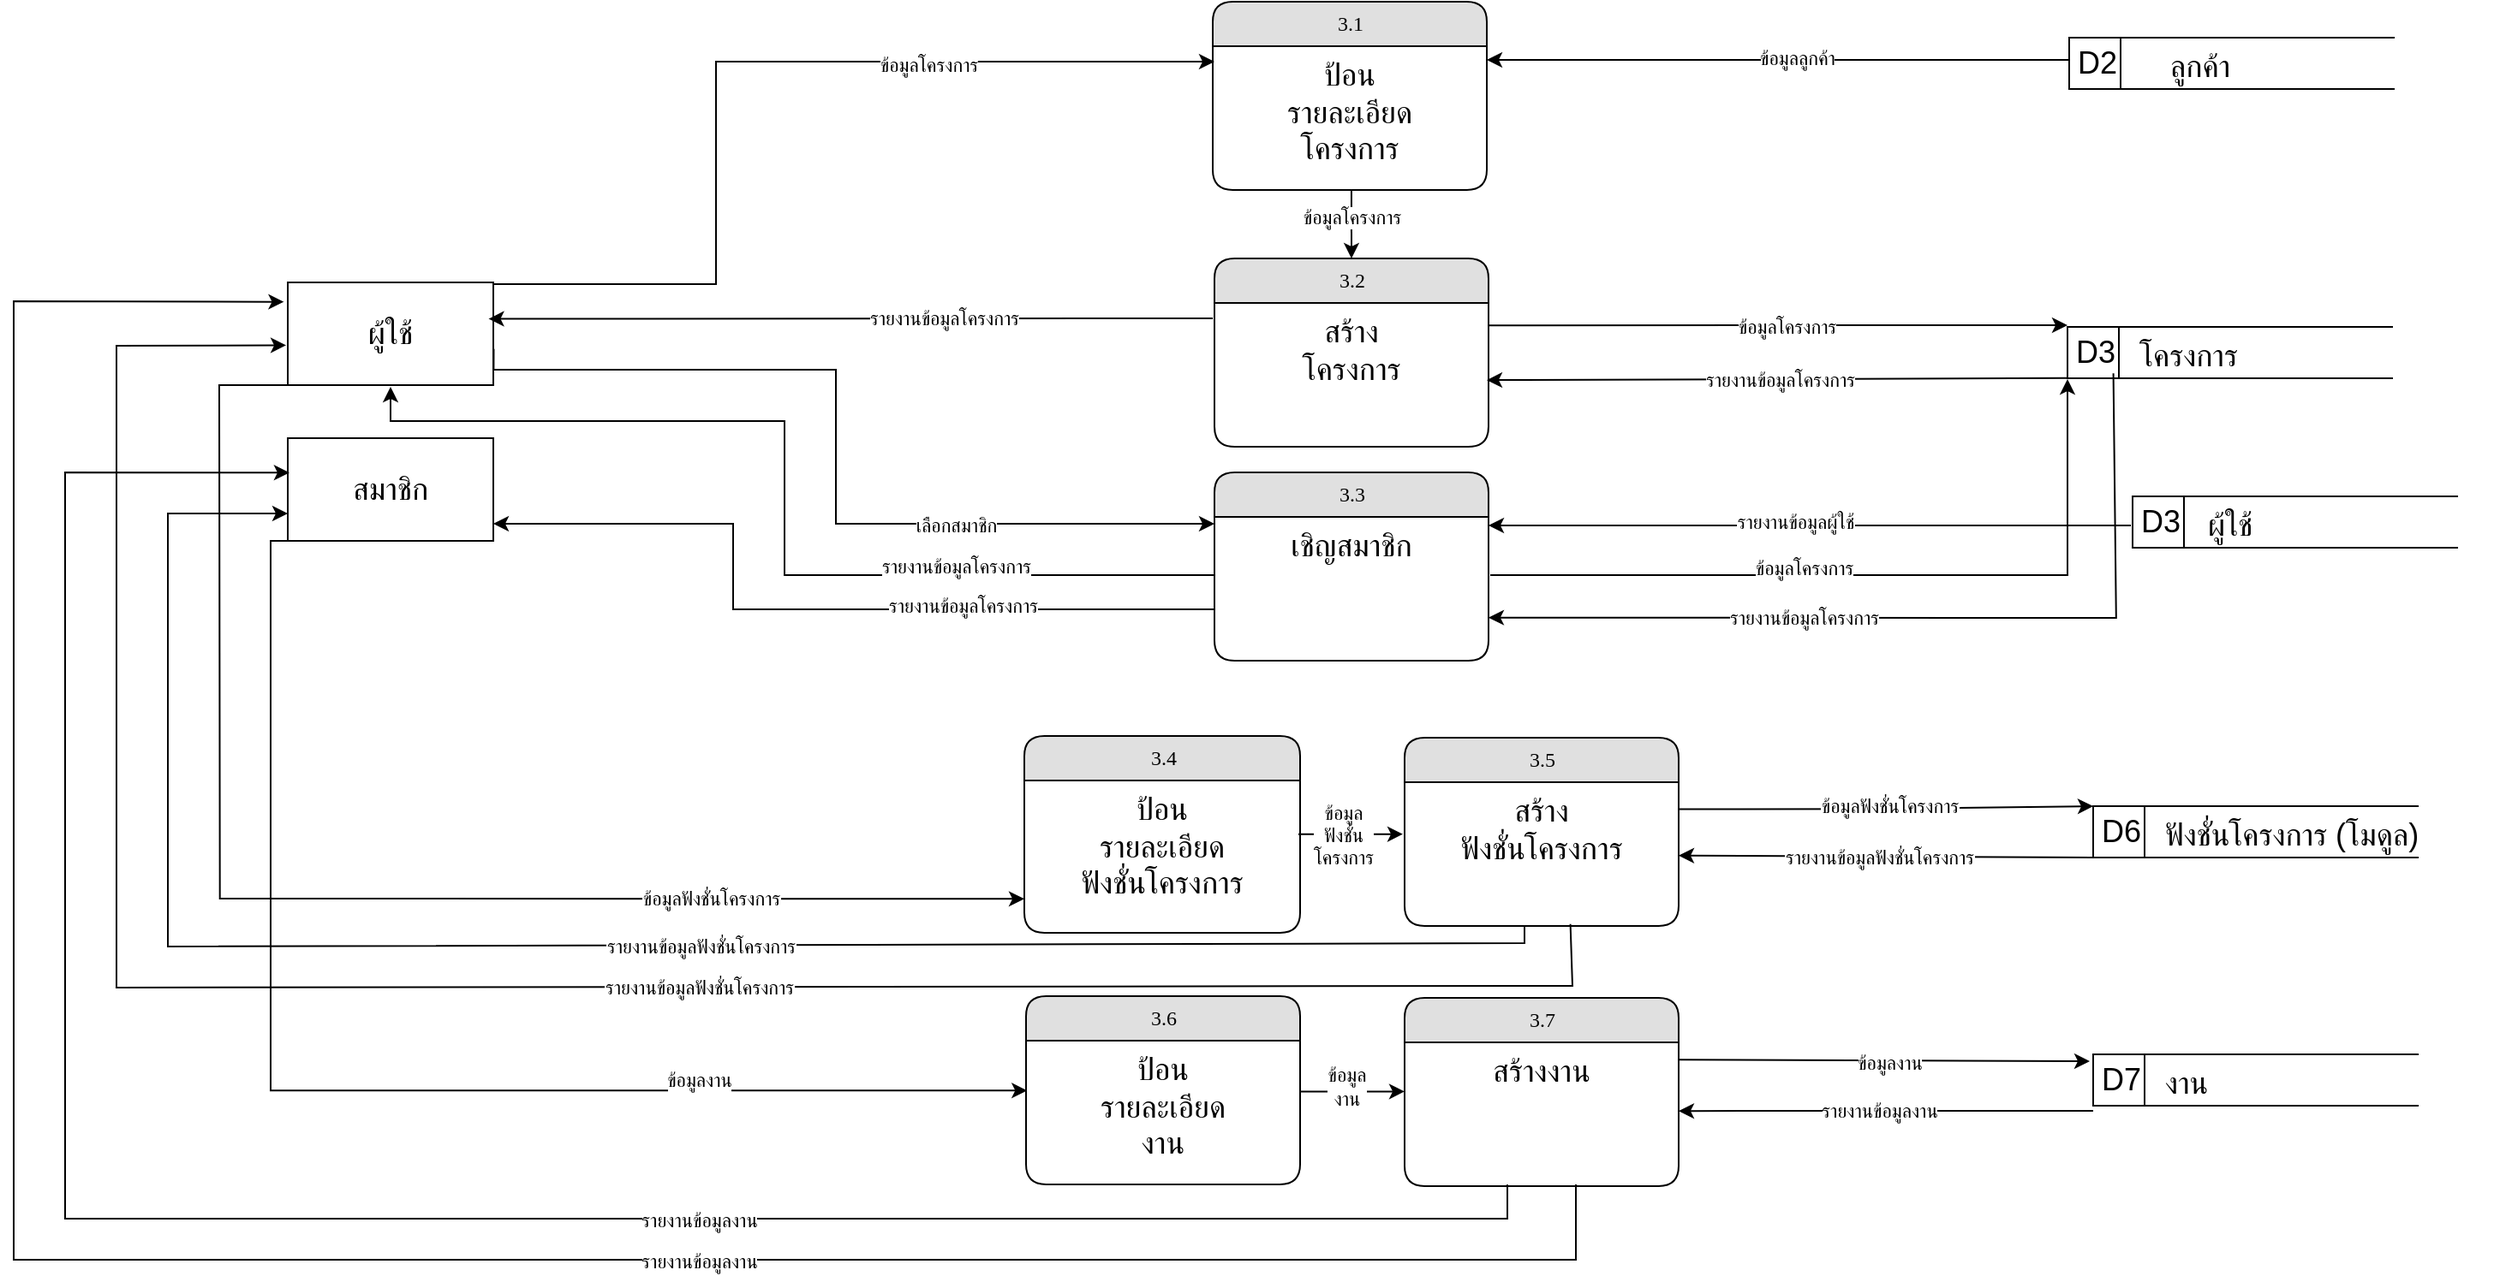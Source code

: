 <mxfile version="25.0.3">
  <diagram name="Page-1" id="MgOYGvDezOGUtoUfKUWz">
    <mxGraphModel dx="3085" dy="1653" grid="1" gridSize="10" guides="1" tooltips="1" connect="1" arrows="1" fold="1" page="1" pageScale="1" pageWidth="1100" pageHeight="850" math="0" shadow="0">
      <root>
        <mxCell id="0" />
        <mxCell id="1" parent="0" />
        <mxCell id="_zZepMUgZ8aixAaHGMFi-1" value="3.1" style="swimlane;html=1;fontStyle=0;childLayout=stackLayout;horizontal=1;startSize=26;fillColor=#e0e0e0;horizontalStack=0;resizeParent=1;resizeLast=0;collapsible=1;marginBottom=0;swimlaneFillColor=#ffffff;align=center;rounded=1;shadow=0;comic=0;labelBackgroundColor=none;strokeWidth=1;fontFamily=Verdana;fontSize=12" parent="1" vertex="1">
          <mxGeometry x="-60" y="-115" width="160" height="110" as="geometry" />
        </mxCell>
        <mxCell id="_zZepMUgZ8aixAaHGMFi-2" value="&lt;div&gt;&lt;span style=&quot;font-size: 18px;&quot;&gt;ป้อน&lt;/span&gt;&lt;/div&gt;&lt;div&gt;&lt;span style=&quot;font-size: 18px;&quot;&gt;รายละเอียด&lt;/span&gt;&lt;/div&gt;&lt;div&gt;&lt;span style=&quot;font-size: 18px; background-color: initial;&quot;&gt;โครงการ&lt;/span&gt;&lt;/div&gt;" style="text;html=1;strokeColor=none;fillColor=none;spacingLeft=4;spacingRight=4;whiteSpace=wrap;overflow=hidden;rotatable=0;points=[[0,0.5],[1,0.5]];portConstraint=eastwest;align=center;" parent="_zZepMUgZ8aixAaHGMFi-1" vertex="1">
          <mxGeometry y="26" width="160" height="74" as="geometry" />
        </mxCell>
        <mxCell id="_zZepMUgZ8aixAaHGMFi-3" value="&lt;span style=&quot;font-size: 18px; text-wrap-mode: nowrap;&quot;&gt;ผู้ใช้&lt;/span&gt;" style="rounded=0;whiteSpace=wrap;html=1;" parent="1" vertex="1">
          <mxGeometry x="-600" y="49" width="120" height="60" as="geometry" />
        </mxCell>
        <mxCell id="_zZepMUgZ8aixAaHGMFi-6" value="" style="group" parent="1" vertex="1" connectable="0">
          <mxGeometry x="440" y="-94" width="190" height="30" as="geometry" />
        </mxCell>
        <mxCell id="_zZepMUgZ8aixAaHGMFi-7" value="&lt;font style=&quot;font-size: 18px;&quot;&gt;D2&lt;/font&gt;" style="html=1;dashed=0;whiteSpace=wrap;shape=mxgraph.dfd.dataStoreID;align=left;spacingLeft=3;points=[[0,0],[0.5,0],[1,0],[0,0.5],[1,0.5],[0,1],[0.5,1],[1,1]];container=0;" parent="_zZepMUgZ8aixAaHGMFi-6" vertex="1">
          <mxGeometry width="190" height="30" as="geometry" />
        </mxCell>
        <mxCell id="_zZepMUgZ8aixAaHGMFi-8" value="&lt;span style=&quot;font-size: 18px; font-weight: 400;&quot;&gt;ลูกค้า&lt;/span&gt;" style="text;strokeColor=none;fillColor=none;html=1;fontSize=24;fontStyle=1;verticalAlign=middle;align=center;container=0;" parent="_zZepMUgZ8aixAaHGMFi-6" vertex="1">
          <mxGeometry x="28.5" width="95" height="30" as="geometry" />
        </mxCell>
        <mxCell id="_zZepMUgZ8aixAaHGMFi-47" value="3.4" style="swimlane;html=1;fontStyle=0;childLayout=stackLayout;horizontal=1;startSize=26;fillColor=#e0e0e0;horizontalStack=0;resizeParent=1;resizeLast=0;collapsible=1;marginBottom=0;swimlaneFillColor=#ffffff;align=center;rounded=1;shadow=0;comic=0;labelBackgroundColor=none;strokeWidth=1;fontFamily=Verdana;fontSize=12" parent="1" vertex="1">
          <mxGeometry x="-170" y="314" width="161" height="115" as="geometry" />
        </mxCell>
        <mxCell id="_zZepMUgZ8aixAaHGMFi-48" value="&lt;div&gt;&lt;span style=&quot;font-size: 18px;&quot;&gt;ป้อน&lt;/span&gt;&lt;/div&gt;&lt;div&gt;&lt;span style=&quot;font-size: 18px;&quot;&gt;รายละเอียด&lt;/span&gt;&lt;/div&gt;&lt;div&gt;&lt;span style=&quot;font-size: 18px; background-color: initial;&quot;&gt;ฟังชั่น&lt;/span&gt;&lt;span style=&quot;background-color: initial; font-size: 18px;&quot;&gt;โครงการ&lt;/span&gt;&lt;/div&gt;" style="text;html=1;strokeColor=none;fillColor=none;spacingLeft=4;spacingRight=4;whiteSpace=wrap;overflow=hidden;rotatable=0;points=[[0,0.5],[1,0.5]];portConstraint=eastwest;align=center;" parent="_zZepMUgZ8aixAaHGMFi-47" vertex="1">
          <mxGeometry y="26" width="161" height="84" as="geometry" />
        </mxCell>
        <mxCell id="_zZepMUgZ8aixAaHGMFi-71" value="" style="endArrow=classic;html=1;rounded=0;edgeStyle=orthogonalEdgeStyle;entryX=0.004;entryY=0.663;entryDx=0;entryDy=0;entryPerimeter=0;" parent="1" edge="1">
          <mxGeometry width="50" height="50" relative="1" as="geometry">
            <mxPoint x="-480" y="50" as="sourcePoint" />
            <mxPoint x="-59" y="-80" as="targetPoint" />
            <Array as="points">
              <mxPoint x="-470" y="50" />
              <mxPoint x="-350" y="50" />
              <mxPoint x="-350" y="-80" />
            </Array>
          </mxGeometry>
        </mxCell>
        <mxCell id="_zZepMUgZ8aixAaHGMFi-72" value="ข้อมูลโครงการ" style="edgeLabel;html=1;align=center;verticalAlign=middle;resizable=0;points=[];rotation=0;" parent="_zZepMUgZ8aixAaHGMFi-71" vertex="1" connectable="0">
          <mxGeometry x="-0.064" y="2" relative="1" as="geometry">
            <mxPoint x="126" as="offset" />
          </mxGeometry>
        </mxCell>
        <mxCell id="_zZepMUgZ8aixAaHGMFi-74" style="edgeStyle=orthogonalEdgeStyle;rounded=0;orthogonalLoop=1;jettySize=auto;html=1;entryX=1;entryY=0.5;entryDx=0;entryDy=0;" parent="1" edge="1">
          <mxGeometry relative="1" as="geometry">
            <mxPoint x="100" y="-81" as="targetPoint" />
            <mxPoint x="440" y="-81" as="sourcePoint" />
          </mxGeometry>
        </mxCell>
        <mxCell id="_zZepMUgZ8aixAaHGMFi-75" value="ข้อมูลลูกค้า" style="edgeLabel;html=1;align=center;verticalAlign=middle;resizable=0;points=[];" parent="_zZepMUgZ8aixAaHGMFi-74" vertex="1" connectable="0">
          <mxGeometry x="0.236" y="2" relative="1" as="geometry">
            <mxPoint x="51" y="-3" as="offset" />
          </mxGeometry>
        </mxCell>
        <mxCell id="_zZepMUgZ8aixAaHGMFi-188" value="&lt;font style=&quot;font-size: 18px;&quot;&gt;D6&lt;/font&gt;" style="html=1;dashed=0;whiteSpace=wrap;shape=mxgraph.dfd.dataStoreID;align=left;spacingLeft=3;points=[[0,0],[0.5,0],[1,0],[0,0.5],[1,0.5],[0,1],[0.5,1],[1,1]];container=0;" parent="1" vertex="1">
          <mxGeometry x="454" y="355" width="190" height="30" as="geometry" />
        </mxCell>
        <mxCell id="_zZepMUgZ8aixAaHGMFi-189" value="&lt;span style=&quot;font-size: 18px; font-weight: 400;&quot;&gt;ฟังชั่นโครงการ (โมดูล)&lt;/span&gt;" style="text;strokeColor=none;fillColor=none;html=1;fontSize=24;fontStyle=1;verticalAlign=middle;align=left;container=0;" parent="1" vertex="1">
          <mxGeometry x="494" y="355" width="171.5" height="30" as="geometry" />
        </mxCell>
        <mxCell id="_zZepMUgZ8aixAaHGMFi-190" value="3.6" style="swimlane;html=1;fontStyle=0;childLayout=stackLayout;horizontal=1;startSize=26;fillColor=#e0e0e0;horizontalStack=0;resizeParent=1;resizeLast=0;collapsible=1;marginBottom=0;swimlaneFillColor=#ffffff;align=center;rounded=1;shadow=0;comic=0;labelBackgroundColor=none;strokeWidth=1;fontFamily=Verdana;fontSize=12" parent="1" vertex="1">
          <mxGeometry x="-169" y="466" width="160" height="110" as="geometry" />
        </mxCell>
        <mxCell id="_zZepMUgZ8aixAaHGMFi-191" value="&lt;div&gt;&lt;span style=&quot;font-size: 18px;&quot;&gt;ป้อน&lt;/span&gt;&lt;/div&gt;&lt;div&gt;&lt;span style=&quot;font-size: 18px;&quot;&gt;รายละเอียด&lt;/span&gt;&lt;/div&gt;&lt;div&gt;&lt;span style=&quot;font-size: 18px;&quot;&gt;งาน&lt;/span&gt;&lt;/div&gt;" style="text;html=1;strokeColor=none;fillColor=none;spacingLeft=4;spacingRight=4;whiteSpace=wrap;overflow=hidden;rotatable=0;points=[[0,0.5],[1,0.5]];portConstraint=eastwest;align=center;" parent="_zZepMUgZ8aixAaHGMFi-190" vertex="1">
          <mxGeometry y="26" width="160" height="74" as="geometry" />
        </mxCell>
        <mxCell id="_zZepMUgZ8aixAaHGMFi-196" value="3.7" style="swimlane;html=1;fontStyle=0;childLayout=stackLayout;horizontal=1;startSize=26;fillColor=#e0e0e0;horizontalStack=0;resizeParent=1;resizeLast=0;collapsible=1;marginBottom=0;swimlaneFillColor=#ffffff;align=center;rounded=1;shadow=0;comic=0;labelBackgroundColor=none;strokeWidth=1;fontFamily=Verdana;fontSize=12" parent="1" vertex="1">
          <mxGeometry x="52" y="467" width="160" height="110" as="geometry" />
        </mxCell>
        <mxCell id="_zZepMUgZ8aixAaHGMFi-197" value="&lt;span style=&quot;font-size: 18px;&quot;&gt;สร้างงาน&lt;/span&gt;" style="text;html=1;strokeColor=none;fillColor=none;spacingLeft=4;spacingRight=4;whiteSpace=wrap;overflow=hidden;rotatable=0;points=[[0,0.5],[1,0.5]];portConstraint=eastwest;align=center;" parent="_zZepMUgZ8aixAaHGMFi-196" vertex="1">
          <mxGeometry y="26" width="160" height="74" as="geometry" />
        </mxCell>
        <mxCell id="_zZepMUgZ8aixAaHGMFi-207" value="3.2" style="swimlane;html=1;fontStyle=0;childLayout=stackLayout;horizontal=1;startSize=26;fillColor=#e0e0e0;horizontalStack=0;resizeParent=1;resizeLast=0;collapsible=1;marginBottom=0;swimlaneFillColor=#ffffff;align=center;rounded=1;shadow=0;comic=0;labelBackgroundColor=none;strokeWidth=1;fontFamily=Verdana;fontSize=12" parent="1" vertex="1">
          <mxGeometry x="-59" y="35" width="160" height="110" as="geometry" />
        </mxCell>
        <mxCell id="_zZepMUgZ8aixAaHGMFi-208" value="&lt;div&gt;&lt;span style=&quot;font-size: 18px;&quot;&gt;สร้าง&lt;/span&gt;&lt;/div&gt;&lt;div&gt;&lt;span style=&quot;font-size: 18px;&quot;&gt;โครงการ&lt;/span&gt;&lt;/div&gt;" style="text;html=1;strokeColor=none;fillColor=none;spacingLeft=4;spacingRight=4;whiteSpace=wrap;overflow=hidden;rotatable=0;points=[[0,0.5],[1,0.5]];portConstraint=eastwest;align=center;" parent="_zZepMUgZ8aixAaHGMFi-207" vertex="1">
          <mxGeometry y="26" width="160" height="84" as="geometry" />
        </mxCell>
        <mxCell id="_zZepMUgZ8aixAaHGMFi-210" value="" style="endArrow=classic;html=1;rounded=0;entryX=0.5;entryY=0;entryDx=0;entryDy=0;" parent="1" target="_zZepMUgZ8aixAaHGMFi-207" edge="1">
          <mxGeometry width="50" height="50" relative="1" as="geometry">
            <mxPoint x="20.96" y="-5" as="sourcePoint" />
            <mxPoint x="20.96" y="30" as="targetPoint" />
          </mxGeometry>
        </mxCell>
        <mxCell id="aK20y8ryzcUxQ-ocUpJG-64" value="ข้อมูลโครงการ" style="edgeLabel;html=1;align=center;verticalAlign=middle;resizable=0;points=[];" parent="_zZepMUgZ8aixAaHGMFi-210" vertex="1" connectable="0">
          <mxGeometry x="-0.212" relative="1" as="geometry">
            <mxPoint as="offset" />
          </mxGeometry>
        </mxCell>
        <mxCell id="TuHfSNKIh0hlEcoiUDWU-4" value="" style="endArrow=classic;html=1;rounded=0;entryX=1;entryY=0.5;entryDx=0;entryDy=0;exitX=0.011;exitY=0.211;exitDx=0;exitDy=0;exitPerimeter=0;" parent="1" edge="1">
          <mxGeometry width="50" height="50" relative="1" as="geometry">
            <mxPoint x="-60.0" y="70.004" as="sourcePoint" />
            <mxPoint x="-482.76" y="70.28" as="targetPoint" />
          </mxGeometry>
        </mxCell>
        <mxCell id="TuHfSNKIh0hlEcoiUDWU-5" value="รายงานข้อมูลโครงการ" style="edgeLabel;html=1;align=center;verticalAlign=middle;resizable=0;points=[];" parent="1" vertex="1" connectable="0">
          <mxGeometry x="-220.001" y="74.001" as="geometry">
            <mxPoint x="3" y="-4" as="offset" />
          </mxGeometry>
        </mxCell>
        <mxCell id="aK20y8ryzcUxQ-ocUpJG-2" value="3.5" style="swimlane;html=1;fontStyle=0;childLayout=stackLayout;horizontal=1;startSize=26;fillColor=#e0e0e0;horizontalStack=0;resizeParent=1;resizeLast=0;collapsible=1;marginBottom=0;swimlaneFillColor=#ffffff;align=center;rounded=1;shadow=0;comic=0;labelBackgroundColor=none;strokeWidth=1;fontFamily=Verdana;fontSize=12" parent="1" vertex="1">
          <mxGeometry x="52" y="315.0" width="160" height="110" as="geometry" />
        </mxCell>
        <mxCell id="aK20y8ryzcUxQ-ocUpJG-3" value="&lt;div&gt;&lt;span style=&quot;font-size: 18px;&quot;&gt;สร้าง&lt;/span&gt;&lt;/div&gt;&lt;div&gt;&lt;span style=&quot;font-size: 18px;&quot;&gt;ฟังชั่นโครงการ&lt;/span&gt;&lt;/div&gt;" style="text;html=1;strokeColor=none;fillColor=none;spacingLeft=4;spacingRight=4;whiteSpace=wrap;overflow=hidden;rotatable=0;points=[[0,0.5],[1,0.5]];portConstraint=eastwest;align=center;" parent="aK20y8ryzcUxQ-ocUpJG-2" vertex="1">
          <mxGeometry y="26" width="160" height="84" as="geometry" />
        </mxCell>
        <mxCell id="aK20y8ryzcUxQ-ocUpJG-5" value="" style="endArrow=classic;html=1;rounded=0;entryX=0;entryY=0;entryDx=0;entryDy=0;" parent="1" target="_zZepMUgZ8aixAaHGMFi-188" edge="1">
          <mxGeometry width="50" height="50" relative="1" as="geometry">
            <mxPoint x="212" y="356.74" as="sourcePoint" />
            <mxPoint x="445" y="356.71" as="targetPoint" />
            <Array as="points">
              <mxPoint x="336" y="356.57" />
            </Array>
          </mxGeometry>
        </mxCell>
        <mxCell id="aK20y8ryzcUxQ-ocUpJG-6" value="ข้อมูลฟังชั่นโครงการ" style="edgeLabel;html=1;align=center;verticalAlign=middle;resizable=0;points=[];" parent="aK20y8ryzcUxQ-ocUpJG-5" vertex="1" connectable="0">
          <mxGeometry x="-0.09" relative="1" as="geometry">
            <mxPoint x="13" y="-2" as="offset" />
          </mxGeometry>
        </mxCell>
        <mxCell id="aK20y8ryzcUxQ-ocUpJG-9" value="" style="endArrow=classic;html=1;rounded=0;entryX=1.023;entryY=0.349;entryDx=0;entryDy=0;entryPerimeter=0;exitX=0;exitY=1;exitDx=0;exitDy=0;" parent="1" source="_zZepMUgZ8aixAaHGMFi-188" edge="1">
          <mxGeometry width="50" height="50" relative="1" as="geometry">
            <mxPoint x="455" y="381.71" as="sourcePoint" />
            <mxPoint x="212" y="383.85" as="targetPoint" />
            <Array as="points" />
          </mxGeometry>
        </mxCell>
        <mxCell id="aK20y8ryzcUxQ-ocUpJG-10" value="รายงานข้อมูลฟังชั่นโครงการ" style="edgeLabel;html=1;align=center;verticalAlign=middle;resizable=0;points=[];" parent="aK20y8ryzcUxQ-ocUpJG-9" vertex="1" connectable="0">
          <mxGeometry x="-0.09" relative="1" as="geometry">
            <mxPoint x="-15" as="offset" />
          </mxGeometry>
        </mxCell>
        <mxCell id="aK20y8ryzcUxQ-ocUpJG-29" value="&lt;font style=&quot;font-size: 18px;&quot;&gt;D3&lt;/font&gt;" style="html=1;dashed=0;whiteSpace=wrap;shape=mxgraph.dfd.dataStoreID;align=left;spacingLeft=3;points=[[0,0],[0.5,0],[1,0],[0,0.5],[1,0.5],[0,1],[0.5,1],[1,1]];container=0;" parent="1" vertex="1">
          <mxGeometry x="439" y="75" width="190" height="30" as="geometry" />
        </mxCell>
        <mxCell id="aK20y8ryzcUxQ-ocUpJG-30" value="&lt;span style=&quot;font-size: 18px; font-weight: 400;&quot;&gt;โครงการ&lt;/span&gt;" style="text;strokeColor=none;fillColor=none;html=1;fontSize=24;fontStyle=1;verticalAlign=middle;align=left;container=0;" parent="1" vertex="1">
          <mxGeometry x="479" y="75" width="171.5" height="30" as="geometry" />
        </mxCell>
        <mxCell id="aK20y8ryzcUxQ-ocUpJG-31" value="" style="endArrow=classic;html=1;rounded=0;exitX=0.984;exitY=0.373;exitDx=0;exitDy=0;exitPerimeter=0;" parent="1" edge="1">
          <mxGeometry width="50" height="50" relative="1" as="geometry">
            <mxPoint x="101" y="74.09" as="sourcePoint" />
            <mxPoint x="439" y="73.93" as="targetPoint" />
            <Array as="points">
              <mxPoint x="439" y="74" />
            </Array>
          </mxGeometry>
        </mxCell>
        <mxCell id="aK20y8ryzcUxQ-ocUpJG-32" value="ข้อมูลโครงการ" style="edgeLabel;html=1;align=center;verticalAlign=middle;resizable=0;points=[];" parent="aK20y8ryzcUxQ-ocUpJG-31" vertex="1" connectable="0">
          <mxGeometry x="-0.09" relative="1" as="geometry">
            <mxPoint x="20" y="1" as="offset" />
          </mxGeometry>
        </mxCell>
        <mxCell id="aK20y8ryzcUxQ-ocUpJG-33" value="" style="endArrow=classic;html=1;rounded=0;entryX=1.023;entryY=0.349;entryDx=0;entryDy=0;entryPerimeter=0;" parent="1" edge="1">
          <mxGeometry width="50" height="50" relative="1" as="geometry">
            <mxPoint x="439" y="104.93" as="sourcePoint" />
            <mxPoint x="100" y="106.07" as="targetPoint" />
            <Array as="points" />
          </mxGeometry>
        </mxCell>
        <mxCell id="aK20y8ryzcUxQ-ocUpJG-34" value="รายงานข้อมูลโครงการ" style="edgeLabel;html=1;align=center;verticalAlign=middle;resizable=0;points=[];" parent="aK20y8ryzcUxQ-ocUpJG-33" vertex="1" connectable="0">
          <mxGeometry x="-0.09" relative="1" as="geometry">
            <mxPoint x="-14" as="offset" />
          </mxGeometry>
        </mxCell>
        <mxCell id="aK20y8ryzcUxQ-ocUpJG-35" value="&lt;font style=&quot;font-size: 18px;&quot;&gt;D7&lt;/font&gt;" style="html=1;dashed=0;whiteSpace=wrap;shape=mxgraph.dfd.dataStoreID;align=left;spacingLeft=3;points=[[0,0],[0.5,0],[1,0],[0,0.5],[1,0.5],[0,1],[0.5,1],[1,1]];container=0;" parent="1" vertex="1">
          <mxGeometry x="454" y="500" width="190" height="30" as="geometry" />
        </mxCell>
        <mxCell id="aK20y8ryzcUxQ-ocUpJG-36" value="&lt;span style=&quot;font-size: 18px; font-weight: 400;&quot;&gt;งาน&lt;/span&gt;" style="text;strokeColor=none;fillColor=none;html=1;fontSize=24;fontStyle=1;verticalAlign=middle;align=left;container=0;" parent="1" vertex="1">
          <mxGeometry x="494" y="500" width="171.5" height="30" as="geometry" />
        </mxCell>
        <mxCell id="aK20y8ryzcUxQ-ocUpJG-37" value="" style="endArrow=classic;html=1;rounded=0;" parent="1" edge="1">
          <mxGeometry width="50" height="50" relative="1" as="geometry">
            <mxPoint x="212" y="503.17" as="sourcePoint" />
            <mxPoint x="452" y="503.93" as="targetPoint" />
            <Array as="points">
              <mxPoint x="452" y="504" />
            </Array>
          </mxGeometry>
        </mxCell>
        <mxCell id="aK20y8ryzcUxQ-ocUpJG-38" value="ข้อมูลงาน" style="edgeLabel;html=1;align=center;verticalAlign=middle;resizable=0;points=[];" parent="aK20y8ryzcUxQ-ocUpJG-37" vertex="1" connectable="0">
          <mxGeometry x="-0.09" relative="1" as="geometry">
            <mxPoint x="14" y="1" as="offset" />
          </mxGeometry>
        </mxCell>
        <mxCell id="aK20y8ryzcUxQ-ocUpJG-39" value="" style="endArrow=classic;html=1;rounded=0;entryX=1.023;entryY=0.349;entryDx=0;entryDy=0;entryPerimeter=0;" parent="1" edge="1">
          <mxGeometry width="50" height="50" relative="1" as="geometry">
            <mxPoint x="454" y="533" as="sourcePoint" />
            <mxPoint x="212" y="533.07" as="targetPoint" />
            <Array as="points" />
          </mxGeometry>
        </mxCell>
        <mxCell id="aK20y8ryzcUxQ-ocUpJG-40" value="รายงานข้อมูลงาน" style="edgeLabel;html=1;align=center;verticalAlign=middle;resizable=0;points=[];" parent="aK20y8ryzcUxQ-ocUpJG-39" vertex="1" connectable="0">
          <mxGeometry x="-0.09" relative="1" as="geometry">
            <mxPoint x="-15" as="offset" />
          </mxGeometry>
        </mxCell>
        <mxCell id="aK20y8ryzcUxQ-ocUpJG-41" value="3.3" style="swimlane;html=1;fontStyle=0;childLayout=stackLayout;horizontal=1;startSize=26;fillColor=#e0e0e0;horizontalStack=0;resizeParent=1;resizeLast=0;collapsible=1;marginBottom=0;swimlaneFillColor=#ffffff;align=center;rounded=1;shadow=0;comic=0;labelBackgroundColor=none;strokeWidth=1;fontFamily=Verdana;fontSize=12" parent="1" vertex="1">
          <mxGeometry x="-59" y="160" width="160" height="110" as="geometry" />
        </mxCell>
        <mxCell id="aK20y8ryzcUxQ-ocUpJG-42" value="&lt;span style=&quot;font-size: 18px;&quot;&gt;เชิญสมาชิก&lt;/span&gt;" style="text;html=1;strokeColor=none;fillColor=none;spacingLeft=4;spacingRight=4;whiteSpace=wrap;overflow=hidden;rotatable=0;points=[[0,0.5],[1,0.5]];portConstraint=eastwest;align=center;" parent="aK20y8ryzcUxQ-ocUpJG-41" vertex="1">
          <mxGeometry y="26" width="160" height="74" as="geometry" />
        </mxCell>
        <mxCell id="aK20y8ryzcUxQ-ocUpJG-43" value="" style="endArrow=classic;html=1;rounded=0;exitX=0.141;exitY=0.905;exitDx=0;exitDy=0;exitPerimeter=0;entryX=1.016;entryY=0.457;entryDx=0;entryDy=0;entryPerimeter=0;" parent="1" source="aK20y8ryzcUxQ-ocUpJG-29" edge="1">
          <mxGeometry width="50" height="50" relative="1" as="geometry">
            <mxPoint x="465.86" y="131.68" as="sourcePoint" />
            <mxPoint x="100.97" y="244.818" as="targetPoint" />
            <Array as="points">
              <mxPoint x="467.41" y="245" />
            </Array>
          </mxGeometry>
        </mxCell>
        <mxCell id="aK20y8ryzcUxQ-ocUpJG-44" value="รายงานข้อมูลโครงการ" style="edgeLabel;html=1;align=center;verticalAlign=middle;resizable=0;points=[];" parent="aK20y8ryzcUxQ-ocUpJG-43" vertex="1" connectable="0">
          <mxGeometry x="-0.09" relative="1" as="geometry">
            <mxPoint x="-94" as="offset" />
          </mxGeometry>
        </mxCell>
        <mxCell id="aK20y8ryzcUxQ-ocUpJG-45" value="" style="endArrow=classic;html=1;rounded=0;edgeStyle=orthogonalEdgeStyle;" parent="1" edge="1">
          <mxGeometry width="50" height="50" relative="1" as="geometry">
            <mxPoint x="109" y="220" as="sourcePoint" />
            <mxPoint x="438.03" y="105.48" as="targetPoint" />
            <Array as="points">
              <mxPoint x="102" y="220" />
              <mxPoint x="439" y="220" />
              <mxPoint x="439" y="106" />
            </Array>
          </mxGeometry>
        </mxCell>
        <mxCell id="aK20y8ryzcUxQ-ocUpJG-46" value="ข้อมูลโครงการ" style="edgeLabel;html=1;align=center;verticalAlign=middle;resizable=0;points=[];" parent="aK20y8ryzcUxQ-ocUpJG-45" vertex="1" connectable="0">
          <mxGeometry x="-0.09" relative="1" as="geometry">
            <mxPoint x="-19" y="-4" as="offset" />
          </mxGeometry>
        </mxCell>
        <mxCell id="aK20y8ryzcUxQ-ocUpJG-50" value="&lt;span style=&quot;font-size: 18px; text-wrap-mode: nowrap;&quot;&gt;สมาชิก&lt;/span&gt;" style="rounded=0;whiteSpace=wrap;html=1;" parent="1" vertex="1">
          <mxGeometry x="-600" y="140" width="120" height="60" as="geometry" />
        </mxCell>
        <mxCell id="aK20y8ryzcUxQ-ocUpJG-51" value="" style="endArrow=classic;html=1;rounded=0;exitX=1.002;exitY=0.648;exitDx=0;exitDy=0;exitPerimeter=0;entryX=0;entryY=0.054;entryDx=0;entryDy=0;entryPerimeter=0;edgeStyle=orthogonalEdgeStyle;" parent="1" source="_zZepMUgZ8aixAaHGMFi-3" target="aK20y8ryzcUxQ-ocUpJG-42" edge="1">
          <mxGeometry width="50" height="50" relative="1" as="geometry">
            <mxPoint x="-340" y="220" as="sourcePoint" />
            <mxPoint x="-290" y="170" as="targetPoint" />
            <Array as="points">
              <mxPoint x="-480" y="100" />
              <mxPoint x="-280" y="100" />
              <mxPoint x="-280" y="190" />
            </Array>
          </mxGeometry>
        </mxCell>
        <mxCell id="aK20y8ryzcUxQ-ocUpJG-61" value="เลือกสมาชิก" style="edgeLabel;html=1;align=center;verticalAlign=middle;resizable=0;points=[];" parent="aK20y8ryzcUxQ-ocUpJG-51" vertex="1" connectable="0">
          <mxGeometry x="0.422" y="-1" relative="1" as="geometry">
            <mxPoint as="offset" />
          </mxGeometry>
        </mxCell>
        <mxCell id="aK20y8ryzcUxQ-ocUpJG-56" value="" style="endArrow=classic;html=1;rounded=0;exitX=0;exitY=0.324;exitDx=0;exitDy=0;exitPerimeter=0;edgeStyle=orthogonalEdgeStyle;" parent="1" source="aK20y8ryzcUxQ-ocUpJG-42" edge="1">
          <mxGeometry width="50" height="50" relative="1" as="geometry">
            <mxPoint x="-530" y="220" as="sourcePoint" />
            <mxPoint x="-540" y="110" as="targetPoint" />
            <Array as="points">
              <mxPoint x="-59" y="220" />
              <mxPoint x="-310" y="220" />
              <mxPoint x="-310" y="130" />
              <mxPoint x="-540" y="130" />
            </Array>
          </mxGeometry>
        </mxCell>
        <mxCell id="aK20y8ryzcUxQ-ocUpJG-60" value="รายงานข้อมูลโครงการ" style="edgeLabel;html=1;align=center;verticalAlign=middle;resizable=0;points=[];" parent="aK20y8ryzcUxQ-ocUpJG-56" vertex="1" connectable="0">
          <mxGeometry x="-0.347" y="-2" relative="1" as="geometry">
            <mxPoint x="35" y="-3" as="offset" />
          </mxGeometry>
        </mxCell>
        <mxCell id="aK20y8ryzcUxQ-ocUpJG-65" value="" style="endArrow=classic;html=1;rounded=0;" parent="1" edge="1">
          <mxGeometry width="50" height="50" relative="1" as="geometry">
            <mxPoint x="-10" y="371.33" as="sourcePoint" />
            <mxPoint x="51" y="371.33" as="targetPoint" />
          </mxGeometry>
        </mxCell>
        <mxCell id="aK20y8ryzcUxQ-ocUpJG-66" value="" style="endArrow=classic;html=1;rounded=0;" parent="1" edge="1">
          <mxGeometry width="50" height="50" relative="1" as="geometry">
            <mxPoint x="-9" y="521.71" as="sourcePoint" />
            <mxPoint x="52" y="521.71" as="targetPoint" />
          </mxGeometry>
        </mxCell>
        <mxCell id="aK20y8ryzcUxQ-ocUpJG-70" value="" style="endArrow=classic;html=1;rounded=0;entryX=0.008;entryY=0.336;entryDx=0;entryDy=0;entryPerimeter=0;" parent="1" target="aK20y8ryzcUxQ-ocUpJG-50" edge="1">
          <mxGeometry width="50" height="50" relative="1" as="geometry">
            <mxPoint x="112" y="576" as="sourcePoint" />
            <mxPoint x="-620" y="60" as="targetPoint" />
            <Array as="points">
              <mxPoint x="112" y="596" />
              <mxPoint x="-730" y="596" />
              <mxPoint x="-730" y="160" />
            </Array>
          </mxGeometry>
        </mxCell>
        <mxCell id="aK20y8ryzcUxQ-ocUpJG-71" value="รายงานข้อมูลงาน" style="edgeLabel;html=1;align=center;verticalAlign=middle;resizable=0;points=[];" parent="aK20y8ryzcUxQ-ocUpJG-70" vertex="1" connectable="0">
          <mxGeometry x="-0.068" y="1" relative="1" as="geometry">
            <mxPoint x="174" as="offset" />
          </mxGeometry>
        </mxCell>
        <mxCell id="aK20y8ryzcUxQ-ocUpJG-78" value="" style="endArrow=classic;html=1;rounded=0;entryX=0.004;entryY=0.717;entryDx=0;entryDy=0;entryPerimeter=0;" parent="1" edge="1">
          <mxGeometry width="50" height="50" relative="1" as="geometry">
            <mxPoint x="-600" y="109" as="sourcePoint" />
            <mxPoint x="-169.996" y="409.188" as="targetPoint" />
            <Array as="points">
              <mxPoint x="-640" y="109" />
              <mxPoint x="-639.64" y="408.96" />
            </Array>
          </mxGeometry>
        </mxCell>
        <mxCell id="aK20y8ryzcUxQ-ocUpJG-84" value="ข้อมูลฟังชั่นโครงการ" style="edgeLabel;html=1;align=center;verticalAlign=middle;resizable=0;points=[];" parent="aK20y8ryzcUxQ-ocUpJG-78" vertex="1" connectable="0">
          <mxGeometry x="0.533" relative="1" as="geometry">
            <mxPoint x="6" as="offset" />
          </mxGeometry>
        </mxCell>
        <mxCell id="aK20y8ryzcUxQ-ocUpJG-85" value="ข้อมูล&lt;div&gt;ฟังชั่น&lt;div&gt;โครงการ&lt;/div&gt;&lt;/div&gt;" style="edgeLabel;html=1;align=center;verticalAlign=middle;resizable=0;points=[];" parent="aK20y8ryzcUxQ-ocUpJG-78" vertex="1" connectable="0">
          <mxGeometry x="0.533" relative="1" as="geometry">
            <mxPoint x="375" y="-37" as="offset" />
          </mxGeometry>
        </mxCell>
        <mxCell id="aK20y8ryzcUxQ-ocUpJG-86" value="ข้อมูล&lt;div&gt;งาน&lt;/div&gt;" style="edgeLabel;html=1;align=center;verticalAlign=middle;resizable=0;points=[];" parent="aK20y8ryzcUxQ-ocUpJG-78" vertex="1" connectable="0">
          <mxGeometry x="0.533" relative="1" as="geometry">
            <mxPoint x="377" y="110" as="offset" />
          </mxGeometry>
        </mxCell>
        <mxCell id="aK20y8ryzcUxQ-ocUpJG-80" value="" style="endArrow=classic;html=1;rounded=0;entryX=0;entryY=0.75;entryDx=0;entryDy=0;" parent="1" edge="1">
          <mxGeometry width="50" height="50" relative="1" as="geometry">
            <mxPoint x="122" y="425" as="sourcePoint" />
            <mxPoint x="-600" y="184" as="targetPoint" />
            <Array as="points">
              <mxPoint x="122" y="435" />
              <mxPoint x="-670" y="437" />
              <mxPoint x="-670" y="184" />
            </Array>
          </mxGeometry>
        </mxCell>
        <mxCell id="aK20y8ryzcUxQ-ocUpJG-81" value="รายงานข้อมูลฟังชั่นโครงการ" style="edgeLabel;html=1;align=center;verticalAlign=middle;resizable=0;points=[];" parent="aK20y8ryzcUxQ-ocUpJG-80" vertex="1" connectable="0">
          <mxGeometry x="-0.068" y="1" relative="1" as="geometry">
            <mxPoint x="33" y="-1" as="offset" />
          </mxGeometry>
        </mxCell>
        <mxCell id="aK20y8ryzcUxQ-ocUpJG-82" value="" style="endArrow=classic;html=1;rounded=0;exitX=0;exitY=1;exitDx=0;exitDy=0;edgeStyle=elbowEdgeStyle;entryX=0.004;entryY=0.394;entryDx=0;entryDy=0;entryPerimeter=0;" parent="1" source="aK20y8ryzcUxQ-ocUpJG-50" target="_zZepMUgZ8aixAaHGMFi-191" edge="1">
          <mxGeometry width="50" height="50" relative="1" as="geometry">
            <mxPoint x="-610" y="200" as="sourcePoint" />
            <mxPoint x="-170" y="560" as="targetPoint" />
            <Array as="points">
              <mxPoint x="-610" y="400" />
            </Array>
          </mxGeometry>
        </mxCell>
        <mxCell id="aK20y8ryzcUxQ-ocUpJG-88" value="ข้อมูลงาน" style="edgeLabel;html=1;align=center;verticalAlign=middle;resizable=0;points=[];" parent="aK20y8ryzcUxQ-ocUpJG-82" vertex="1" connectable="0">
          <mxGeometry x="0.636" y="1" relative="1" as="geometry">
            <mxPoint x="-51" y="-5" as="offset" />
          </mxGeometry>
        </mxCell>
        <mxCell id="UkdtD96KNRh96KEsb4-6-3" value="" style="endArrow=classic;html=1;rounded=0;exitX=0;exitY=0.324;exitDx=0;exitDy=0;exitPerimeter=0;edgeStyle=orthogonalEdgeStyle;entryX=1;entryY=0.5;entryDx=0;entryDy=0;" parent="1" edge="1">
          <mxGeometry width="50" height="50" relative="1" as="geometry">
            <mxPoint x="-59" y="230" as="sourcePoint" />
            <mxPoint x="-480" y="190" as="targetPoint" />
            <Array as="points">
              <mxPoint x="-59" y="240" />
              <mxPoint x="-340" y="240" />
              <mxPoint x="-340" y="190" />
            </Array>
          </mxGeometry>
        </mxCell>
        <mxCell id="UkdtD96KNRh96KEsb4-6-4" value="รายงานข้อมูลโครงการ" style="edgeLabel;html=1;align=center;verticalAlign=middle;resizable=0;points=[];" parent="UkdtD96KNRh96KEsb4-6-3" vertex="1" connectable="0">
          <mxGeometry x="-0.347" y="-2" relative="1" as="geometry">
            <mxPoint as="offset" />
          </mxGeometry>
        </mxCell>
        <mxCell id="UkdtD96KNRh96KEsb4-6-5" value="" style="endArrow=classic;html=1;rounded=0;entryX=-0.008;entryY=0.612;entryDx=0;entryDy=0;entryPerimeter=0;exitX=0.605;exitY=0.987;exitDx=0;exitDy=0;exitPerimeter=0;" parent="1" source="aK20y8ryzcUxQ-ocUpJG-3" target="_zZepMUgZ8aixAaHGMFi-3" edge="1">
          <mxGeometry width="50" height="50" relative="1" as="geometry">
            <mxPoint x="142" y="449" as="sourcePoint" />
            <mxPoint x="-580" y="100" as="targetPoint" />
            <Array as="points">
              <mxPoint x="150" y="460" />
              <mxPoint x="-700" y="461" />
              <mxPoint x="-700" y="86" />
            </Array>
          </mxGeometry>
        </mxCell>
        <mxCell id="UkdtD96KNRh96KEsb4-6-6" value="รายงานข้อมูลฟังชั่นโครงการ" style="edgeLabel;html=1;align=center;verticalAlign=middle;resizable=0;points=[];" parent="UkdtD96KNRh96KEsb4-6-5" vertex="1" connectable="0">
          <mxGeometry x="-0.068" y="1" relative="1" as="geometry">
            <mxPoint x="88" y="-1" as="offset" />
          </mxGeometry>
        </mxCell>
        <mxCell id="UkdtD96KNRh96KEsb4-6-7" value="" style="endArrow=classic;html=1;rounded=0;entryX=-0.019;entryY=0.189;entryDx=0;entryDy=0;entryPerimeter=0;" parent="1" target="_zZepMUgZ8aixAaHGMFi-3" edge="1">
          <mxGeometry width="50" height="50" relative="1" as="geometry">
            <mxPoint x="152" y="576" as="sourcePoint" />
            <mxPoint x="-559" y="180" as="targetPoint" />
            <Array as="points">
              <mxPoint x="152" y="620" />
              <mxPoint x="-760" y="620" />
              <mxPoint x="-760" y="60" />
            </Array>
          </mxGeometry>
        </mxCell>
        <mxCell id="UkdtD96KNRh96KEsb4-6-8" value="รายงานข้อมูลงาน" style="edgeLabel;html=1;align=center;verticalAlign=middle;resizable=0;points=[];" parent="UkdtD96KNRh96KEsb4-6-7" vertex="1" connectable="0">
          <mxGeometry x="-0.068" y="1" relative="1" as="geometry">
            <mxPoint x="224" as="offset" />
          </mxGeometry>
        </mxCell>
        <mxCell id="9ntWrej-6VVN4Ii6gBgB-1" value="&lt;font style=&quot;font-size: 18px;&quot;&gt;D3&lt;/font&gt;" style="html=1;dashed=0;whiteSpace=wrap;shape=mxgraph.dfd.dataStoreID;align=left;spacingLeft=3;points=[[0,0],[0.5,0],[1,0],[0,0.5],[1,0.5],[0,1],[0.5,1],[1,1]];container=0;" parent="1" vertex="1">
          <mxGeometry x="477" y="174" width="190" height="30" as="geometry" />
        </mxCell>
        <mxCell id="9ntWrej-6VVN4Ii6gBgB-2" value="&lt;span style=&quot;font-size: 18px; font-weight: 400;&quot;&gt;ผู้ใช้&lt;/span&gt;" style="text;strokeColor=none;fillColor=none;html=1;fontSize=24;fontStyle=1;verticalAlign=middle;align=left;container=0;" parent="1" vertex="1">
          <mxGeometry x="519" y="174" width="171.5" height="30" as="geometry" />
        </mxCell>
        <mxCell id="9ntWrej-6VVN4Ii6gBgB-3" style="edgeStyle=orthogonalEdgeStyle;rounded=0;orthogonalLoop=1;jettySize=auto;html=1;entryX=1;entryY=0.5;entryDx=0;entryDy=0;" parent="1" edge="1">
          <mxGeometry relative="1" as="geometry">
            <mxPoint x="101" y="191" as="targetPoint" />
            <mxPoint x="476" y="191" as="sourcePoint" />
          </mxGeometry>
        </mxCell>
        <mxCell id="9ntWrej-6VVN4Ii6gBgB-4" value="รายงานข้อมูลผู้ใช้" style="edgeLabel;html=1;align=center;verticalAlign=middle;resizable=0;points=[];" parent="9ntWrej-6VVN4Ii6gBgB-3" vertex="1" connectable="0">
          <mxGeometry x="0.236" y="2" relative="1" as="geometry">
            <mxPoint x="36" y="-4" as="offset" />
          </mxGeometry>
        </mxCell>
      </root>
    </mxGraphModel>
  </diagram>
</mxfile>
